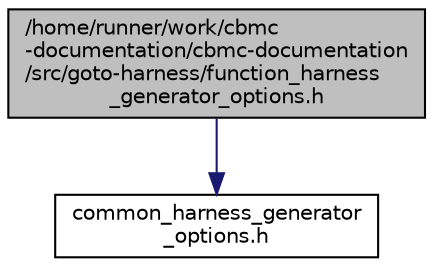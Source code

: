 digraph "/home/runner/work/cbmc-documentation/cbmc-documentation/src/goto-harness/function_harness_generator_options.h"
{
 // LATEX_PDF_SIZE
  bgcolor="transparent";
  edge [fontname="Helvetica",fontsize="10",labelfontname="Helvetica",labelfontsize="10"];
  node [fontname="Helvetica",fontsize="10",shape=record];
  Node1 [label="/home/runner/work/cbmc\l-documentation/cbmc-documentation\l/src/goto-harness/function_harness\l_generator_options.h",height=0.2,width=0.4,color="black", fillcolor="grey75", style="filled", fontcolor="black",tooltip=" "];
  Node1 -> Node2 [color="midnightblue",fontsize="10",style="solid",fontname="Helvetica"];
  Node2 [label="common_harness_generator\l_options.h",height=0.2,width=0.4,color="black",URL="$common__harness__generator__options_8h.html",tooltip=" "];
}
